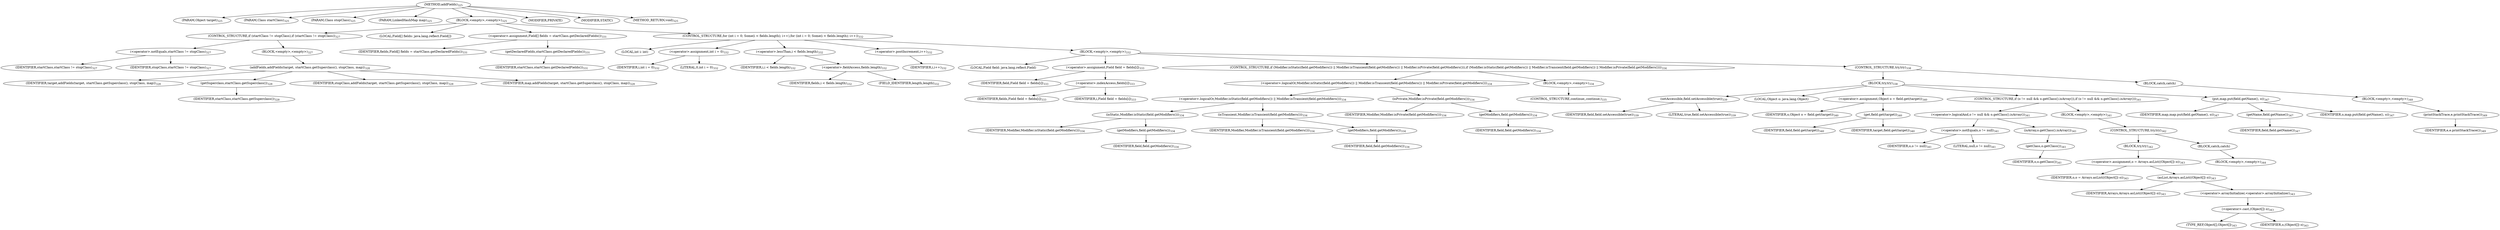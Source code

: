 digraph "addFields" {  
"1012" [label = <(METHOD,addFields)<SUB>325</SUB>> ]
"1013" [label = <(PARAM,Object target)<SUB>325</SUB>> ]
"1014" [label = <(PARAM,Class startClass)<SUB>325</SUB>> ]
"1015" [label = <(PARAM,Class stopClass)<SUB>325</SUB>> ]
"1016" [label = <(PARAM,LinkedHashMap map)<SUB>325</SUB>> ]
"1017" [label = <(BLOCK,&lt;empty&gt;,&lt;empty&gt;)<SUB>325</SUB>> ]
"1018" [label = <(CONTROL_STRUCTURE,if (startClass != stopClass),if (startClass != stopClass))<SUB>327</SUB>> ]
"1019" [label = <(&lt;operator&gt;.notEquals,startClass != stopClass)<SUB>327</SUB>> ]
"1020" [label = <(IDENTIFIER,startClass,startClass != stopClass)<SUB>327</SUB>> ]
"1021" [label = <(IDENTIFIER,stopClass,startClass != stopClass)<SUB>327</SUB>> ]
"1022" [label = <(BLOCK,&lt;empty&gt;,&lt;empty&gt;)<SUB>327</SUB>> ]
"1023" [label = <(addFields,addFields(target, startClass.getSuperclass(), stopClass, map))<SUB>328</SUB>> ]
"1024" [label = <(IDENTIFIER,target,addFields(target, startClass.getSuperclass(), stopClass, map))<SUB>328</SUB>> ]
"1025" [label = <(getSuperclass,startClass.getSuperclass())<SUB>328</SUB>> ]
"1026" [label = <(IDENTIFIER,startClass,startClass.getSuperclass())<SUB>328</SUB>> ]
"1027" [label = <(IDENTIFIER,stopClass,addFields(target, startClass.getSuperclass(), stopClass, map))<SUB>328</SUB>> ]
"1028" [label = <(IDENTIFIER,map,addFields(target, startClass.getSuperclass(), stopClass, map))<SUB>328</SUB>> ]
"1029" [label = <(LOCAL,Field[] fields: java.lang.reflect.Field[])> ]
"1030" [label = <(&lt;operator&gt;.assignment,Field[] fields = startClass.getDeclaredFields())<SUB>331</SUB>> ]
"1031" [label = <(IDENTIFIER,fields,Field[] fields = startClass.getDeclaredFields())<SUB>331</SUB>> ]
"1032" [label = <(getDeclaredFields,startClass.getDeclaredFields())<SUB>331</SUB>> ]
"1033" [label = <(IDENTIFIER,startClass,startClass.getDeclaredFields())<SUB>331</SUB>> ]
"1034" [label = <(CONTROL_STRUCTURE,for (int i = 0; Some(i &lt; fields.length); i++),for (int i = 0; Some(i &lt; fields.length); i++))<SUB>332</SUB>> ]
"1035" [label = <(LOCAL,int i: int)> ]
"1036" [label = <(&lt;operator&gt;.assignment,int i = 0)<SUB>332</SUB>> ]
"1037" [label = <(IDENTIFIER,i,int i = 0)<SUB>332</SUB>> ]
"1038" [label = <(LITERAL,0,int i = 0)<SUB>332</SUB>> ]
"1039" [label = <(&lt;operator&gt;.lessThan,i &lt; fields.length)<SUB>332</SUB>> ]
"1040" [label = <(IDENTIFIER,i,i &lt; fields.length)<SUB>332</SUB>> ]
"1041" [label = <(&lt;operator&gt;.fieldAccess,fields.length)<SUB>332</SUB>> ]
"1042" [label = <(IDENTIFIER,fields,i &lt; fields.length)<SUB>332</SUB>> ]
"1043" [label = <(FIELD_IDENTIFIER,length,length)<SUB>332</SUB>> ]
"1044" [label = <(&lt;operator&gt;.postIncrement,i++)<SUB>332</SUB>> ]
"1045" [label = <(IDENTIFIER,i,i++)<SUB>332</SUB>> ]
"1046" [label = <(BLOCK,&lt;empty&gt;,&lt;empty&gt;)<SUB>332</SUB>> ]
"1047" [label = <(LOCAL,Field field: java.lang.reflect.Field)> ]
"1048" [label = <(&lt;operator&gt;.assignment,Field field = fields[i])<SUB>333</SUB>> ]
"1049" [label = <(IDENTIFIER,field,Field field = fields[i])<SUB>333</SUB>> ]
"1050" [label = <(&lt;operator&gt;.indexAccess,fields[i])<SUB>333</SUB>> ]
"1051" [label = <(IDENTIFIER,fields,Field field = fields[i])<SUB>333</SUB>> ]
"1052" [label = <(IDENTIFIER,i,Field field = fields[i])<SUB>333</SUB>> ]
"1053" [label = <(CONTROL_STRUCTURE,if (Modifier.isStatic(field.getModifiers()) || Modifier.isTransient(field.getModifiers()) || Modifier.isPrivate(field.getModifiers())),if (Modifier.isStatic(field.getModifiers()) || Modifier.isTransient(field.getModifiers()) || Modifier.isPrivate(field.getModifiers())))<SUB>334</SUB>> ]
"1054" [label = <(&lt;operator&gt;.logicalOr,Modifier.isStatic(field.getModifiers()) || Modifier.isTransient(field.getModifiers()) || Modifier.isPrivate(field.getModifiers()))<SUB>334</SUB>> ]
"1055" [label = <(&lt;operator&gt;.logicalOr,Modifier.isStatic(field.getModifiers()) || Modifier.isTransient(field.getModifiers()))<SUB>334</SUB>> ]
"1056" [label = <(isStatic,Modifier.isStatic(field.getModifiers()))<SUB>334</SUB>> ]
"1057" [label = <(IDENTIFIER,Modifier,Modifier.isStatic(field.getModifiers()))<SUB>334</SUB>> ]
"1058" [label = <(getModifiers,field.getModifiers())<SUB>334</SUB>> ]
"1059" [label = <(IDENTIFIER,field,field.getModifiers())<SUB>334</SUB>> ]
"1060" [label = <(isTransient,Modifier.isTransient(field.getModifiers()))<SUB>334</SUB>> ]
"1061" [label = <(IDENTIFIER,Modifier,Modifier.isTransient(field.getModifiers()))<SUB>334</SUB>> ]
"1062" [label = <(getModifiers,field.getModifiers())<SUB>334</SUB>> ]
"1063" [label = <(IDENTIFIER,field,field.getModifiers())<SUB>334</SUB>> ]
"1064" [label = <(isPrivate,Modifier.isPrivate(field.getModifiers()))<SUB>334</SUB>> ]
"1065" [label = <(IDENTIFIER,Modifier,Modifier.isPrivate(field.getModifiers()))<SUB>334</SUB>> ]
"1066" [label = <(getModifiers,field.getModifiers())<SUB>334</SUB>> ]
"1067" [label = <(IDENTIFIER,field,field.getModifiers())<SUB>334</SUB>> ]
"1068" [label = <(BLOCK,&lt;empty&gt;,&lt;empty&gt;)<SUB>334</SUB>> ]
"1069" [label = <(CONTROL_STRUCTURE,continue;,continue;)<SUB>335</SUB>> ]
"1070" [label = <(CONTROL_STRUCTURE,try,try)<SUB>338</SUB>> ]
"1071" [label = <(BLOCK,try,try)<SUB>338</SUB>> ]
"1072" [label = <(setAccessible,field.setAccessible(true))<SUB>339</SUB>> ]
"1073" [label = <(IDENTIFIER,field,field.setAccessible(true))<SUB>339</SUB>> ]
"1074" [label = <(LITERAL,true,field.setAccessible(true))<SUB>339</SUB>> ]
"1075" [label = <(LOCAL,Object o: java.lang.Object)> ]
"1076" [label = <(&lt;operator&gt;.assignment,Object o = field.get(target))<SUB>340</SUB>> ]
"1077" [label = <(IDENTIFIER,o,Object o = field.get(target))<SUB>340</SUB>> ]
"1078" [label = <(get,field.get(target))<SUB>340</SUB>> ]
"1079" [label = <(IDENTIFIER,field,field.get(target))<SUB>340</SUB>> ]
"1080" [label = <(IDENTIFIER,target,field.get(target))<SUB>340</SUB>> ]
"1081" [label = <(CONTROL_STRUCTURE,if (o != null &amp;&amp; o.getClass().isArray()),if (o != null &amp;&amp; o.getClass().isArray()))<SUB>341</SUB>> ]
"1082" [label = <(&lt;operator&gt;.logicalAnd,o != null &amp;&amp; o.getClass().isArray())<SUB>341</SUB>> ]
"1083" [label = <(&lt;operator&gt;.notEquals,o != null)<SUB>341</SUB>> ]
"1084" [label = <(IDENTIFIER,o,o != null)<SUB>341</SUB>> ]
"1085" [label = <(LITERAL,null,o != null)<SUB>341</SUB>> ]
"1086" [label = <(isArray,o.getClass().isArray())<SUB>341</SUB>> ]
"1087" [label = <(getClass,o.getClass())<SUB>341</SUB>> ]
"1088" [label = <(IDENTIFIER,o,o.getClass())<SUB>341</SUB>> ]
"1089" [label = <(BLOCK,&lt;empty&gt;,&lt;empty&gt;)<SUB>341</SUB>> ]
"1090" [label = <(CONTROL_STRUCTURE,try,try)<SUB>342</SUB>> ]
"1091" [label = <(BLOCK,try,try)<SUB>342</SUB>> ]
"1092" [label = <(&lt;operator&gt;.assignment,o = Arrays.asList((Object[]) o))<SUB>343</SUB>> ]
"1093" [label = <(IDENTIFIER,o,o = Arrays.asList((Object[]) o))<SUB>343</SUB>> ]
"1094" [label = <(asList,Arrays.asList((Object[]) o))<SUB>343</SUB>> ]
"1095" [label = <(IDENTIFIER,Arrays,Arrays.asList((Object[]) o))<SUB>343</SUB>> ]
"1096" [label = <(&lt;operator&gt;.arrayInitializer,&lt;operator&gt;.arrayInitializer)<SUB>343</SUB>> ]
"1097" [label = <(&lt;operator&gt;.cast,(Object[]) o)<SUB>343</SUB>> ]
"1098" [label = <(TYPE_REF,Object[],Object[])<SUB>343</SUB>> ]
"1099" [label = <(IDENTIFIER,o,(Object[]) o)<SUB>343</SUB>> ]
"1100" [label = <(BLOCK,catch,catch)> ]
"1101" [label = <(BLOCK,&lt;empty&gt;,&lt;empty&gt;)<SUB>344</SUB>> ]
"1102" [label = <(put,map.put(field.getName(), o))<SUB>347</SUB>> ]
"1103" [label = <(IDENTIFIER,map,map.put(field.getName(), o))<SUB>347</SUB>> ]
"1104" [label = <(getName,field.getName())<SUB>347</SUB>> ]
"1105" [label = <(IDENTIFIER,field,field.getName())<SUB>347</SUB>> ]
"1106" [label = <(IDENTIFIER,o,map.put(field.getName(), o))<SUB>347</SUB>> ]
"1107" [label = <(BLOCK,catch,catch)> ]
"1108" [label = <(BLOCK,&lt;empty&gt;,&lt;empty&gt;)<SUB>348</SUB>> ]
"1109" [label = <(printStackTrace,e.printStackTrace())<SUB>349</SUB>> ]
"1110" [label = <(IDENTIFIER,e,e.printStackTrace())<SUB>349</SUB>> ]
"1111" [label = <(MODIFIER,PRIVATE)> ]
"1112" [label = <(MODIFIER,STATIC)> ]
"1113" [label = <(METHOD_RETURN,void)<SUB>325</SUB>> ]
  "1012" -> "1013" 
  "1012" -> "1014" 
  "1012" -> "1015" 
  "1012" -> "1016" 
  "1012" -> "1017" 
  "1012" -> "1111" 
  "1012" -> "1112" 
  "1012" -> "1113" 
  "1017" -> "1018" 
  "1017" -> "1029" 
  "1017" -> "1030" 
  "1017" -> "1034" 
  "1018" -> "1019" 
  "1018" -> "1022" 
  "1019" -> "1020" 
  "1019" -> "1021" 
  "1022" -> "1023" 
  "1023" -> "1024" 
  "1023" -> "1025" 
  "1023" -> "1027" 
  "1023" -> "1028" 
  "1025" -> "1026" 
  "1030" -> "1031" 
  "1030" -> "1032" 
  "1032" -> "1033" 
  "1034" -> "1035" 
  "1034" -> "1036" 
  "1034" -> "1039" 
  "1034" -> "1044" 
  "1034" -> "1046" 
  "1036" -> "1037" 
  "1036" -> "1038" 
  "1039" -> "1040" 
  "1039" -> "1041" 
  "1041" -> "1042" 
  "1041" -> "1043" 
  "1044" -> "1045" 
  "1046" -> "1047" 
  "1046" -> "1048" 
  "1046" -> "1053" 
  "1046" -> "1070" 
  "1048" -> "1049" 
  "1048" -> "1050" 
  "1050" -> "1051" 
  "1050" -> "1052" 
  "1053" -> "1054" 
  "1053" -> "1068" 
  "1054" -> "1055" 
  "1054" -> "1064" 
  "1055" -> "1056" 
  "1055" -> "1060" 
  "1056" -> "1057" 
  "1056" -> "1058" 
  "1058" -> "1059" 
  "1060" -> "1061" 
  "1060" -> "1062" 
  "1062" -> "1063" 
  "1064" -> "1065" 
  "1064" -> "1066" 
  "1066" -> "1067" 
  "1068" -> "1069" 
  "1070" -> "1071" 
  "1070" -> "1107" 
  "1071" -> "1072" 
  "1071" -> "1075" 
  "1071" -> "1076" 
  "1071" -> "1081" 
  "1071" -> "1102" 
  "1072" -> "1073" 
  "1072" -> "1074" 
  "1076" -> "1077" 
  "1076" -> "1078" 
  "1078" -> "1079" 
  "1078" -> "1080" 
  "1081" -> "1082" 
  "1081" -> "1089" 
  "1082" -> "1083" 
  "1082" -> "1086" 
  "1083" -> "1084" 
  "1083" -> "1085" 
  "1086" -> "1087" 
  "1087" -> "1088" 
  "1089" -> "1090" 
  "1090" -> "1091" 
  "1090" -> "1100" 
  "1091" -> "1092" 
  "1092" -> "1093" 
  "1092" -> "1094" 
  "1094" -> "1095" 
  "1094" -> "1096" 
  "1096" -> "1097" 
  "1097" -> "1098" 
  "1097" -> "1099" 
  "1100" -> "1101" 
  "1102" -> "1103" 
  "1102" -> "1104" 
  "1102" -> "1106" 
  "1104" -> "1105" 
  "1107" -> "1108" 
  "1108" -> "1109" 
  "1109" -> "1110" 
}
